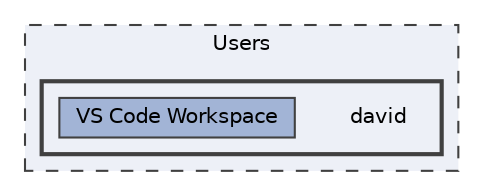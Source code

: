 digraph "C:/Users/david"
{
 // LATEX_PDF_SIZE
  bgcolor="transparent";
  edge [fontname=Helvetica,fontsize=10,labelfontname=Helvetica,labelfontsize=10];
  node [fontname=Helvetica,fontsize=10,shape=box,height=0.2,width=0.4];
  compound=true
  subgraph clusterdir_d522931ffa1371640980b621734a4381 {
    graph [ bgcolor="#edf0f7", pencolor="grey25", label="Users", fontname=Helvetica,fontsize=10 style="filled,dashed", URL="dir_d522931ffa1371640980b621734a4381.html",tooltip=""]
  subgraph clusterdir_18e0788f21ed7e5e62bfa510e0f90335 {
    graph [ bgcolor="#edf0f7", pencolor="grey25", label="", fontname=Helvetica,fontsize=10 style="filled,bold", URL="dir_18e0788f21ed7e5e62bfa510e0f90335.html",tooltip=""]
    dir_18e0788f21ed7e5e62bfa510e0f90335 [shape=plaintext, label="david"];
  dir_bbd10c9cb736971a9f87730aba113080 [label="VS Code Workspace", fillcolor="#a2b4d6", color="grey25", style="filled", URL="dir_bbd10c9cb736971a9f87730aba113080.html",tooltip=""];
  }
  }
}
